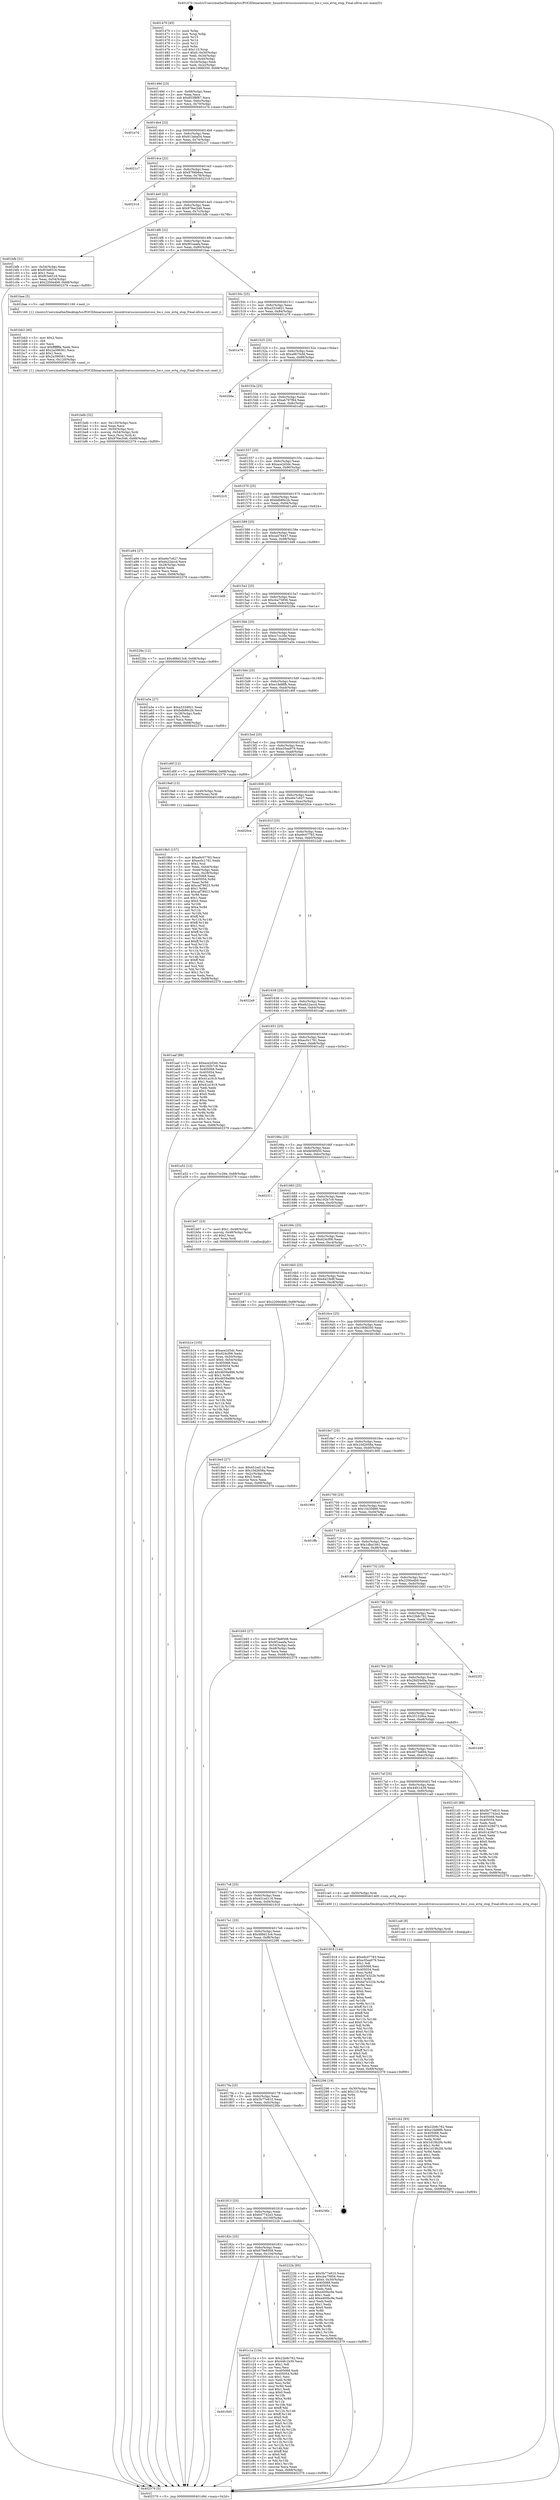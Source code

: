 digraph "0x401470" {
  label = "0x401470 (/mnt/c/Users/mathe/Desktop/tcc/POCII/binaries/extr_linuxdriversscsicsiostorcsio_hw.c_csio_evtq_stop_Final-ollvm.out::main(0))"
  labelloc = "t"
  node[shape=record]

  Entry [label="",width=0.3,height=0.3,shape=circle,fillcolor=black,style=filled]
  "0x40149d" [label="{
     0x40149d [23]\l
     | [instrs]\l
     &nbsp;&nbsp;0x40149d \<+3\>: mov -0x68(%rbp),%eax\l
     &nbsp;&nbsp;0x4014a0 \<+2\>: mov %eax,%ecx\l
     &nbsp;&nbsp;0x4014a2 \<+6\>: sub $0x853f8f87,%ecx\l
     &nbsp;&nbsp;0x4014a8 \<+3\>: mov %eax,-0x6c(%rbp)\l
     &nbsp;&nbsp;0x4014ab \<+3\>: mov %ecx,-0x70(%rbp)\l
     &nbsp;&nbsp;0x4014ae \<+6\>: je 0000000000401e7d \<main+0xa0d\>\l
  }"]
  "0x401e7d" [label="{
     0x401e7d\l
  }", style=dashed]
  "0x4014b4" [label="{
     0x4014b4 [22]\l
     | [instrs]\l
     &nbsp;&nbsp;0x4014b4 \<+5\>: jmp 00000000004014b9 \<main+0x49\>\l
     &nbsp;&nbsp;0x4014b9 \<+3\>: mov -0x6c(%rbp),%eax\l
     &nbsp;&nbsp;0x4014bc \<+5\>: sub $0x913aba54,%eax\l
     &nbsp;&nbsp;0x4014c1 \<+3\>: mov %eax,-0x74(%rbp)\l
     &nbsp;&nbsp;0x4014c4 \<+6\>: je 00000000004021c7 \<main+0xd57\>\l
  }"]
  Exit [label="",width=0.3,height=0.3,shape=circle,fillcolor=black,style=filled,peripheries=2]
  "0x4021c7" [label="{
     0x4021c7\l
  }", style=dashed]
  "0x4014ca" [label="{
     0x4014ca [22]\l
     | [instrs]\l
     &nbsp;&nbsp;0x4014ca \<+5\>: jmp 00000000004014cf \<main+0x5f\>\l
     &nbsp;&nbsp;0x4014cf \<+3\>: mov -0x6c(%rbp),%eax\l
     &nbsp;&nbsp;0x4014d2 \<+5\>: sub $0x9766b6ea,%eax\l
     &nbsp;&nbsp;0x4014d7 \<+3\>: mov %eax,-0x78(%rbp)\l
     &nbsp;&nbsp;0x4014da \<+6\>: je 000000000040231d \<main+0xead\>\l
  }"]
  "0x401cb2" [label="{
     0x401cb2 [93]\l
     | [instrs]\l
     &nbsp;&nbsp;0x401cb2 \<+5\>: mov $0x22b8c762,%eax\l
     &nbsp;&nbsp;0x401cb7 \<+5\>: mov $0xe1fa88fb,%ecx\l
     &nbsp;&nbsp;0x401cbc \<+7\>: mov 0x405068,%edx\l
     &nbsp;&nbsp;0x401cc3 \<+7\>: mov 0x405054,%esi\l
     &nbsp;&nbsp;0x401cca \<+3\>: mov %edx,%r8d\l
     &nbsp;&nbsp;0x401ccd \<+7\>: sub $0x1d19b2f4,%r8d\l
     &nbsp;&nbsp;0x401cd4 \<+4\>: sub $0x1,%r8d\l
     &nbsp;&nbsp;0x401cd8 \<+7\>: add $0x1d19b2f4,%r8d\l
     &nbsp;&nbsp;0x401cdf \<+4\>: imul %r8d,%edx\l
     &nbsp;&nbsp;0x401ce3 \<+3\>: and $0x1,%edx\l
     &nbsp;&nbsp;0x401ce6 \<+3\>: cmp $0x0,%edx\l
     &nbsp;&nbsp;0x401ce9 \<+4\>: sete %r9b\l
     &nbsp;&nbsp;0x401ced \<+3\>: cmp $0xa,%esi\l
     &nbsp;&nbsp;0x401cf0 \<+4\>: setl %r10b\l
     &nbsp;&nbsp;0x401cf4 \<+3\>: mov %r9b,%r11b\l
     &nbsp;&nbsp;0x401cf7 \<+3\>: and %r10b,%r11b\l
     &nbsp;&nbsp;0x401cfa \<+3\>: xor %r10b,%r9b\l
     &nbsp;&nbsp;0x401cfd \<+3\>: or %r9b,%r11b\l
     &nbsp;&nbsp;0x401d00 \<+4\>: test $0x1,%r11b\l
     &nbsp;&nbsp;0x401d04 \<+3\>: cmovne %ecx,%eax\l
     &nbsp;&nbsp;0x401d07 \<+3\>: mov %eax,-0x68(%rbp)\l
     &nbsp;&nbsp;0x401d0a \<+5\>: jmp 0000000000402379 \<main+0xf09\>\l
  }"]
  "0x40231d" [label="{
     0x40231d\l
  }", style=dashed]
  "0x4014e0" [label="{
     0x4014e0 [22]\l
     | [instrs]\l
     &nbsp;&nbsp;0x4014e0 \<+5\>: jmp 00000000004014e5 \<main+0x75\>\l
     &nbsp;&nbsp;0x4014e5 \<+3\>: mov -0x6c(%rbp),%eax\l
     &nbsp;&nbsp;0x4014e8 \<+5\>: sub $0x976ec546,%eax\l
     &nbsp;&nbsp;0x4014ed \<+3\>: mov %eax,-0x7c(%rbp)\l
     &nbsp;&nbsp;0x4014f0 \<+6\>: je 0000000000401bfb \<main+0x78b\>\l
  }"]
  "0x401ca9" [label="{
     0x401ca9 [9]\l
     | [instrs]\l
     &nbsp;&nbsp;0x401ca9 \<+4\>: mov -0x50(%rbp),%rdi\l
     &nbsp;&nbsp;0x401cad \<+5\>: call 0000000000401030 \<free@plt\>\l
     | [calls]\l
     &nbsp;&nbsp;0x401030 \{1\} (unknown)\l
  }"]
  "0x401bfb" [label="{
     0x401bfb [31]\l
     | [instrs]\l
     &nbsp;&nbsp;0x401bfb \<+3\>: mov -0x54(%rbp),%eax\l
     &nbsp;&nbsp;0x401bfe \<+5\>: add $0xf03e6516,%eax\l
     &nbsp;&nbsp;0x401c03 \<+3\>: add $0x1,%eax\l
     &nbsp;&nbsp;0x401c06 \<+5\>: sub $0xf03e6516,%eax\l
     &nbsp;&nbsp;0x401c0b \<+3\>: mov %eax,-0x54(%rbp)\l
     &nbsp;&nbsp;0x401c0e \<+7\>: movl $0x2200e4b9,-0x68(%rbp)\l
     &nbsp;&nbsp;0x401c15 \<+5\>: jmp 0000000000402379 \<main+0xf09\>\l
  }"]
  "0x4014f6" [label="{
     0x4014f6 [22]\l
     | [instrs]\l
     &nbsp;&nbsp;0x4014f6 \<+5\>: jmp 00000000004014fb \<main+0x8b\>\l
     &nbsp;&nbsp;0x4014fb \<+3\>: mov -0x6c(%rbp),%eax\l
     &nbsp;&nbsp;0x4014fe \<+5\>: sub $0x9f1eaafa,%eax\l
     &nbsp;&nbsp;0x401503 \<+3\>: mov %eax,-0x80(%rbp)\l
     &nbsp;&nbsp;0x401506 \<+6\>: je 0000000000401bae \<main+0x73e\>\l
  }"]
  "0x401845" [label="{
     0x401845\l
  }", style=dashed]
  "0x401bae" [label="{
     0x401bae [5]\l
     | [instrs]\l
     &nbsp;&nbsp;0x401bae \<+5\>: call 0000000000401160 \<next_i\>\l
     | [calls]\l
     &nbsp;&nbsp;0x401160 \{1\} (/mnt/c/Users/mathe/Desktop/tcc/POCII/binaries/extr_linuxdriversscsicsiostorcsio_hw.c_csio_evtq_stop_Final-ollvm.out::next_i)\l
  }"]
  "0x40150c" [label="{
     0x40150c [25]\l
     | [instrs]\l
     &nbsp;&nbsp;0x40150c \<+5\>: jmp 0000000000401511 \<main+0xa1\>\l
     &nbsp;&nbsp;0x401511 \<+3\>: mov -0x6c(%rbp),%eax\l
     &nbsp;&nbsp;0x401514 \<+5\>: sub $0xa3334821,%eax\l
     &nbsp;&nbsp;0x401519 \<+6\>: mov %eax,-0x84(%rbp)\l
     &nbsp;&nbsp;0x40151f \<+6\>: je 0000000000401a79 \<main+0x609\>\l
  }"]
  "0x401c1a" [label="{
     0x401c1a [134]\l
     | [instrs]\l
     &nbsp;&nbsp;0x401c1a \<+5\>: mov $0x22b8c762,%eax\l
     &nbsp;&nbsp;0x401c1f \<+5\>: mov $0x44fc1b39,%ecx\l
     &nbsp;&nbsp;0x401c24 \<+2\>: mov $0x1,%dl\l
     &nbsp;&nbsp;0x401c26 \<+2\>: xor %esi,%esi\l
     &nbsp;&nbsp;0x401c28 \<+7\>: mov 0x405068,%edi\l
     &nbsp;&nbsp;0x401c2f \<+8\>: mov 0x405054,%r8d\l
     &nbsp;&nbsp;0x401c37 \<+3\>: sub $0x1,%esi\l
     &nbsp;&nbsp;0x401c3a \<+3\>: mov %edi,%r9d\l
     &nbsp;&nbsp;0x401c3d \<+3\>: add %esi,%r9d\l
     &nbsp;&nbsp;0x401c40 \<+4\>: imul %r9d,%edi\l
     &nbsp;&nbsp;0x401c44 \<+3\>: and $0x1,%edi\l
     &nbsp;&nbsp;0x401c47 \<+3\>: cmp $0x0,%edi\l
     &nbsp;&nbsp;0x401c4a \<+4\>: sete %r10b\l
     &nbsp;&nbsp;0x401c4e \<+4\>: cmp $0xa,%r8d\l
     &nbsp;&nbsp;0x401c52 \<+4\>: setl %r11b\l
     &nbsp;&nbsp;0x401c56 \<+3\>: mov %r10b,%bl\l
     &nbsp;&nbsp;0x401c59 \<+3\>: xor $0xff,%bl\l
     &nbsp;&nbsp;0x401c5c \<+3\>: mov %r11b,%r14b\l
     &nbsp;&nbsp;0x401c5f \<+4\>: xor $0xff,%r14b\l
     &nbsp;&nbsp;0x401c63 \<+3\>: xor $0x0,%dl\l
     &nbsp;&nbsp;0x401c66 \<+3\>: mov %bl,%r15b\l
     &nbsp;&nbsp;0x401c69 \<+4\>: and $0x0,%r15b\l
     &nbsp;&nbsp;0x401c6d \<+3\>: and %dl,%r10b\l
     &nbsp;&nbsp;0x401c70 \<+3\>: mov %r14b,%r12b\l
     &nbsp;&nbsp;0x401c73 \<+4\>: and $0x0,%r12b\l
     &nbsp;&nbsp;0x401c77 \<+3\>: and %dl,%r11b\l
     &nbsp;&nbsp;0x401c7a \<+3\>: or %r10b,%r15b\l
     &nbsp;&nbsp;0x401c7d \<+3\>: or %r11b,%r12b\l
     &nbsp;&nbsp;0x401c80 \<+3\>: xor %r12b,%r15b\l
     &nbsp;&nbsp;0x401c83 \<+3\>: or %r14b,%bl\l
     &nbsp;&nbsp;0x401c86 \<+3\>: xor $0xff,%bl\l
     &nbsp;&nbsp;0x401c89 \<+3\>: or $0x0,%dl\l
     &nbsp;&nbsp;0x401c8c \<+2\>: and %dl,%bl\l
     &nbsp;&nbsp;0x401c8e \<+3\>: or %bl,%r15b\l
     &nbsp;&nbsp;0x401c91 \<+4\>: test $0x1,%r15b\l
     &nbsp;&nbsp;0x401c95 \<+3\>: cmovne %ecx,%eax\l
     &nbsp;&nbsp;0x401c98 \<+3\>: mov %eax,-0x68(%rbp)\l
     &nbsp;&nbsp;0x401c9b \<+5\>: jmp 0000000000402379 \<main+0xf09\>\l
  }"]
  "0x401a79" [label="{
     0x401a79\l
  }", style=dashed]
  "0x401525" [label="{
     0x401525 [25]\l
     | [instrs]\l
     &nbsp;&nbsp;0x401525 \<+5\>: jmp 000000000040152a \<main+0xba\>\l
     &nbsp;&nbsp;0x40152a \<+3\>: mov -0x6c(%rbp),%eax\l
     &nbsp;&nbsp;0x40152d \<+5\>: sub $0xa9670cfd,%eax\l
     &nbsp;&nbsp;0x401532 \<+6\>: mov %eax,-0x88(%rbp)\l
     &nbsp;&nbsp;0x401538 \<+6\>: je 00000000004020da \<main+0xc6a\>\l
  }"]
  "0x40182c" [label="{
     0x40182c [25]\l
     | [instrs]\l
     &nbsp;&nbsp;0x40182c \<+5\>: jmp 0000000000401831 \<main+0x3c1\>\l
     &nbsp;&nbsp;0x401831 \<+3\>: mov -0x6c(%rbp),%eax\l
     &nbsp;&nbsp;0x401834 \<+5\>: sub $0x679e8508,%eax\l
     &nbsp;&nbsp;0x401839 \<+6\>: mov %eax,-0x104(%rbp)\l
     &nbsp;&nbsp;0x40183f \<+6\>: je 0000000000401c1a \<main+0x7aa\>\l
  }"]
  "0x4020da" [label="{
     0x4020da\l
  }", style=dashed]
  "0x40153e" [label="{
     0x40153e [25]\l
     | [instrs]\l
     &nbsp;&nbsp;0x40153e \<+5\>: jmp 0000000000401543 \<main+0xd3\>\l
     &nbsp;&nbsp;0x401543 \<+3\>: mov -0x6c(%rbp),%eax\l
     &nbsp;&nbsp;0x401546 \<+5\>: sub $0xab797f64,%eax\l
     &nbsp;&nbsp;0x40154b \<+6\>: mov %eax,-0x8c(%rbp)\l
     &nbsp;&nbsp;0x401551 \<+6\>: je 0000000000401ef2 \<main+0xa82\>\l
  }"]
  "0x40222b" [label="{
     0x40222b [95]\l
     | [instrs]\l
     &nbsp;&nbsp;0x40222b \<+5\>: mov $0x5b77e810,%eax\l
     &nbsp;&nbsp;0x402230 \<+5\>: mov $0xcba75856,%ecx\l
     &nbsp;&nbsp;0x402235 \<+7\>: movl $0x0,-0x30(%rbp)\l
     &nbsp;&nbsp;0x40223c \<+7\>: mov 0x405068,%edx\l
     &nbsp;&nbsp;0x402243 \<+7\>: mov 0x405054,%esi\l
     &nbsp;&nbsp;0x40224a \<+2\>: mov %edx,%edi\l
     &nbsp;&nbsp;0x40224c \<+6\>: sub $0xe400bc9e,%edi\l
     &nbsp;&nbsp;0x402252 \<+3\>: sub $0x1,%edi\l
     &nbsp;&nbsp;0x402255 \<+6\>: add $0xe400bc9e,%edi\l
     &nbsp;&nbsp;0x40225b \<+3\>: imul %edi,%edx\l
     &nbsp;&nbsp;0x40225e \<+3\>: and $0x1,%edx\l
     &nbsp;&nbsp;0x402261 \<+3\>: cmp $0x0,%edx\l
     &nbsp;&nbsp;0x402264 \<+4\>: sete %r8b\l
     &nbsp;&nbsp;0x402268 \<+3\>: cmp $0xa,%esi\l
     &nbsp;&nbsp;0x40226b \<+4\>: setl %r9b\l
     &nbsp;&nbsp;0x40226f \<+3\>: mov %r8b,%r10b\l
     &nbsp;&nbsp;0x402272 \<+3\>: and %r9b,%r10b\l
     &nbsp;&nbsp;0x402275 \<+3\>: xor %r9b,%r8b\l
     &nbsp;&nbsp;0x402278 \<+3\>: or %r8b,%r10b\l
     &nbsp;&nbsp;0x40227b \<+4\>: test $0x1,%r10b\l
     &nbsp;&nbsp;0x40227f \<+3\>: cmovne %ecx,%eax\l
     &nbsp;&nbsp;0x402282 \<+3\>: mov %eax,-0x68(%rbp)\l
     &nbsp;&nbsp;0x402285 \<+5\>: jmp 0000000000402379 \<main+0xf09\>\l
  }"]
  "0x401ef2" [label="{
     0x401ef2\l
  }", style=dashed]
  "0x401557" [label="{
     0x401557 [25]\l
     | [instrs]\l
     &nbsp;&nbsp;0x401557 \<+5\>: jmp 000000000040155c \<main+0xec\>\l
     &nbsp;&nbsp;0x40155c \<+3\>: mov -0x6c(%rbp),%eax\l
     &nbsp;&nbsp;0x40155f \<+5\>: sub $0xace2d3dc,%eax\l
     &nbsp;&nbsp;0x401564 \<+6\>: mov %eax,-0x90(%rbp)\l
     &nbsp;&nbsp;0x40156a \<+6\>: je 00000000004022c5 \<main+0xe55\>\l
  }"]
  "0x401813" [label="{
     0x401813 [25]\l
     | [instrs]\l
     &nbsp;&nbsp;0x401813 \<+5\>: jmp 0000000000401818 \<main+0x3a8\>\l
     &nbsp;&nbsp;0x401818 \<+3\>: mov -0x6c(%rbp),%eax\l
     &nbsp;&nbsp;0x40181b \<+5\>: sub $0x647742e3,%eax\l
     &nbsp;&nbsp;0x401820 \<+6\>: mov %eax,-0x100(%rbp)\l
     &nbsp;&nbsp;0x401826 \<+6\>: je 000000000040222b \<main+0xdbb\>\l
  }"]
  "0x4022c5" [label="{
     0x4022c5\l
  }", style=dashed]
  "0x401570" [label="{
     0x401570 [25]\l
     | [instrs]\l
     &nbsp;&nbsp;0x401570 \<+5\>: jmp 0000000000401575 \<main+0x105\>\l
     &nbsp;&nbsp;0x401575 \<+3\>: mov -0x6c(%rbp),%eax\l
     &nbsp;&nbsp;0x401578 \<+5\>: sub $0xbdb86c2b,%eax\l
     &nbsp;&nbsp;0x40157d \<+6\>: mov %eax,-0x94(%rbp)\l
     &nbsp;&nbsp;0x401583 \<+6\>: je 0000000000401a94 \<main+0x624\>\l
  }"]
  "0x40236b" [label="{
     0x40236b\l
  }", style=dashed]
  "0x401a94" [label="{
     0x401a94 [27]\l
     | [instrs]\l
     &nbsp;&nbsp;0x401a94 \<+5\>: mov $0xe6e7c627,%eax\l
     &nbsp;&nbsp;0x401a99 \<+5\>: mov $0xeb22accd,%ecx\l
     &nbsp;&nbsp;0x401a9e \<+3\>: mov -0x28(%rbp),%edx\l
     &nbsp;&nbsp;0x401aa1 \<+3\>: cmp $0x0,%edx\l
     &nbsp;&nbsp;0x401aa4 \<+3\>: cmove %ecx,%eax\l
     &nbsp;&nbsp;0x401aa7 \<+3\>: mov %eax,-0x68(%rbp)\l
     &nbsp;&nbsp;0x401aaa \<+5\>: jmp 0000000000402379 \<main+0xf09\>\l
  }"]
  "0x401589" [label="{
     0x401589 [25]\l
     | [instrs]\l
     &nbsp;&nbsp;0x401589 \<+5\>: jmp 000000000040158e \<main+0x11e\>\l
     &nbsp;&nbsp;0x40158e \<+3\>: mov -0x6c(%rbp),%eax\l
     &nbsp;&nbsp;0x401591 \<+5\>: sub $0xca476447,%eax\l
     &nbsp;&nbsp;0x401596 \<+6\>: mov %eax,-0x98(%rbp)\l
     &nbsp;&nbsp;0x40159c \<+6\>: je 0000000000401dd9 \<main+0x969\>\l
  }"]
  "0x4017fa" [label="{
     0x4017fa [25]\l
     | [instrs]\l
     &nbsp;&nbsp;0x4017fa \<+5\>: jmp 00000000004017ff \<main+0x38f\>\l
     &nbsp;&nbsp;0x4017ff \<+3\>: mov -0x6c(%rbp),%eax\l
     &nbsp;&nbsp;0x401802 \<+5\>: sub $0x5b77e810,%eax\l
     &nbsp;&nbsp;0x401807 \<+6\>: mov %eax,-0xfc(%rbp)\l
     &nbsp;&nbsp;0x40180d \<+6\>: je 000000000040236b \<main+0xefb\>\l
  }"]
  "0x401dd9" [label="{
     0x401dd9\l
  }", style=dashed]
  "0x4015a2" [label="{
     0x4015a2 [25]\l
     | [instrs]\l
     &nbsp;&nbsp;0x4015a2 \<+5\>: jmp 00000000004015a7 \<main+0x137\>\l
     &nbsp;&nbsp;0x4015a7 \<+3\>: mov -0x6c(%rbp),%eax\l
     &nbsp;&nbsp;0x4015aa \<+5\>: sub $0xcba75856,%eax\l
     &nbsp;&nbsp;0x4015af \<+6\>: mov %eax,-0x9c(%rbp)\l
     &nbsp;&nbsp;0x4015b5 \<+6\>: je 000000000040228a \<main+0xe1a\>\l
  }"]
  "0x402296" [label="{
     0x402296 [19]\l
     | [instrs]\l
     &nbsp;&nbsp;0x402296 \<+3\>: mov -0x30(%rbp),%eax\l
     &nbsp;&nbsp;0x402299 \<+7\>: add $0x110,%rsp\l
     &nbsp;&nbsp;0x4022a0 \<+1\>: pop %rbx\l
     &nbsp;&nbsp;0x4022a1 \<+2\>: pop %r12\l
     &nbsp;&nbsp;0x4022a3 \<+2\>: pop %r14\l
     &nbsp;&nbsp;0x4022a5 \<+2\>: pop %r15\l
     &nbsp;&nbsp;0x4022a7 \<+1\>: pop %rbp\l
     &nbsp;&nbsp;0x4022a8 \<+1\>: ret\l
  }"]
  "0x40228a" [label="{
     0x40228a [12]\l
     | [instrs]\l
     &nbsp;&nbsp;0x40228a \<+7\>: movl $0x488d13c6,-0x68(%rbp)\l
     &nbsp;&nbsp;0x402291 \<+5\>: jmp 0000000000402379 \<main+0xf09\>\l
  }"]
  "0x4015bb" [label="{
     0x4015bb [25]\l
     | [instrs]\l
     &nbsp;&nbsp;0x4015bb \<+5\>: jmp 00000000004015c0 \<main+0x150\>\l
     &nbsp;&nbsp;0x4015c0 \<+3\>: mov -0x6c(%rbp),%eax\l
     &nbsp;&nbsp;0x4015c3 \<+5\>: sub $0xcc7cc26e,%eax\l
     &nbsp;&nbsp;0x4015c8 \<+6\>: mov %eax,-0xa0(%rbp)\l
     &nbsp;&nbsp;0x4015ce \<+6\>: je 0000000000401a5e \<main+0x5ee\>\l
  }"]
  "0x401bdb" [label="{
     0x401bdb [32]\l
     | [instrs]\l
     &nbsp;&nbsp;0x401bdb \<+6\>: mov -0x120(%rbp),%ecx\l
     &nbsp;&nbsp;0x401be1 \<+3\>: imul %eax,%ecx\l
     &nbsp;&nbsp;0x401be4 \<+4\>: mov -0x50(%rbp),%rsi\l
     &nbsp;&nbsp;0x401be8 \<+4\>: movslq -0x54(%rbp),%rdi\l
     &nbsp;&nbsp;0x401bec \<+3\>: mov %ecx,(%rsi,%rdi,4)\l
     &nbsp;&nbsp;0x401bef \<+7\>: movl $0x976ec546,-0x68(%rbp)\l
     &nbsp;&nbsp;0x401bf6 \<+5\>: jmp 0000000000402379 \<main+0xf09\>\l
  }"]
  "0x401a5e" [label="{
     0x401a5e [27]\l
     | [instrs]\l
     &nbsp;&nbsp;0x401a5e \<+5\>: mov $0xa3334821,%eax\l
     &nbsp;&nbsp;0x401a63 \<+5\>: mov $0xbdb86c2b,%ecx\l
     &nbsp;&nbsp;0x401a68 \<+3\>: mov -0x28(%rbp),%edx\l
     &nbsp;&nbsp;0x401a6b \<+3\>: cmp $0x1,%edx\l
     &nbsp;&nbsp;0x401a6e \<+3\>: cmovl %ecx,%eax\l
     &nbsp;&nbsp;0x401a71 \<+3\>: mov %eax,-0x68(%rbp)\l
     &nbsp;&nbsp;0x401a74 \<+5\>: jmp 0000000000402379 \<main+0xf09\>\l
  }"]
  "0x4015d4" [label="{
     0x4015d4 [25]\l
     | [instrs]\l
     &nbsp;&nbsp;0x4015d4 \<+5\>: jmp 00000000004015d9 \<main+0x169\>\l
     &nbsp;&nbsp;0x4015d9 \<+3\>: mov -0x6c(%rbp),%eax\l
     &nbsp;&nbsp;0x4015dc \<+5\>: sub $0xe1fa88fb,%eax\l
     &nbsp;&nbsp;0x4015e1 \<+6\>: mov %eax,-0xa4(%rbp)\l
     &nbsp;&nbsp;0x4015e7 \<+6\>: je 0000000000401d0f \<main+0x89f\>\l
  }"]
  "0x401bb3" [label="{
     0x401bb3 [40]\l
     | [instrs]\l
     &nbsp;&nbsp;0x401bb3 \<+5\>: mov $0x2,%ecx\l
     &nbsp;&nbsp;0x401bb8 \<+1\>: cltd\l
     &nbsp;&nbsp;0x401bb9 \<+2\>: idiv %ecx\l
     &nbsp;&nbsp;0x401bbb \<+6\>: imul $0xfffffffe,%edx,%ecx\l
     &nbsp;&nbsp;0x401bc1 \<+6\>: add $0x2a396561,%ecx\l
     &nbsp;&nbsp;0x401bc7 \<+3\>: add $0x1,%ecx\l
     &nbsp;&nbsp;0x401bca \<+6\>: sub $0x2a396561,%ecx\l
     &nbsp;&nbsp;0x401bd0 \<+6\>: mov %ecx,-0x120(%rbp)\l
     &nbsp;&nbsp;0x401bd6 \<+5\>: call 0000000000401160 \<next_i\>\l
     | [calls]\l
     &nbsp;&nbsp;0x401160 \{1\} (/mnt/c/Users/mathe/Desktop/tcc/POCII/binaries/extr_linuxdriversscsicsiostorcsio_hw.c_csio_evtq_stop_Final-ollvm.out::next_i)\l
  }"]
  "0x401d0f" [label="{
     0x401d0f [12]\l
     | [instrs]\l
     &nbsp;&nbsp;0x401d0f \<+7\>: movl $0x4075e694,-0x68(%rbp)\l
     &nbsp;&nbsp;0x401d16 \<+5\>: jmp 0000000000402379 \<main+0xf09\>\l
  }"]
  "0x4015ed" [label="{
     0x4015ed [25]\l
     | [instrs]\l
     &nbsp;&nbsp;0x4015ed \<+5\>: jmp 00000000004015f2 \<main+0x182\>\l
     &nbsp;&nbsp;0x4015f2 \<+3\>: mov -0x6c(%rbp),%eax\l
     &nbsp;&nbsp;0x4015f5 \<+5\>: sub $0xe35ea979,%eax\l
     &nbsp;&nbsp;0x4015fa \<+6\>: mov %eax,-0xa8(%rbp)\l
     &nbsp;&nbsp;0x401600 \<+6\>: je 00000000004019a8 \<main+0x538\>\l
  }"]
  "0x401b1e" [label="{
     0x401b1e [105]\l
     | [instrs]\l
     &nbsp;&nbsp;0x401b1e \<+5\>: mov $0xace2d3dc,%ecx\l
     &nbsp;&nbsp;0x401b23 \<+5\>: mov $0x624cf06,%edx\l
     &nbsp;&nbsp;0x401b28 \<+4\>: mov %rax,-0x50(%rbp)\l
     &nbsp;&nbsp;0x401b2c \<+7\>: movl $0x0,-0x54(%rbp)\l
     &nbsp;&nbsp;0x401b33 \<+7\>: mov 0x405068,%esi\l
     &nbsp;&nbsp;0x401b3a \<+8\>: mov 0x405054,%r8d\l
     &nbsp;&nbsp;0x401b42 \<+3\>: mov %esi,%r9d\l
     &nbsp;&nbsp;0x401b45 \<+7\>: add $0x4659a986,%r9d\l
     &nbsp;&nbsp;0x401b4c \<+4\>: sub $0x1,%r9d\l
     &nbsp;&nbsp;0x401b50 \<+7\>: sub $0x4659a986,%r9d\l
     &nbsp;&nbsp;0x401b57 \<+4\>: imul %r9d,%esi\l
     &nbsp;&nbsp;0x401b5b \<+3\>: and $0x1,%esi\l
     &nbsp;&nbsp;0x401b5e \<+3\>: cmp $0x0,%esi\l
     &nbsp;&nbsp;0x401b61 \<+4\>: sete %r10b\l
     &nbsp;&nbsp;0x401b65 \<+4\>: cmp $0xa,%r8d\l
     &nbsp;&nbsp;0x401b69 \<+4\>: setl %r11b\l
     &nbsp;&nbsp;0x401b6d \<+3\>: mov %r10b,%bl\l
     &nbsp;&nbsp;0x401b70 \<+3\>: and %r11b,%bl\l
     &nbsp;&nbsp;0x401b73 \<+3\>: xor %r11b,%r10b\l
     &nbsp;&nbsp;0x401b76 \<+3\>: or %r10b,%bl\l
     &nbsp;&nbsp;0x401b79 \<+3\>: test $0x1,%bl\l
     &nbsp;&nbsp;0x401b7c \<+3\>: cmovne %edx,%ecx\l
     &nbsp;&nbsp;0x401b7f \<+3\>: mov %ecx,-0x68(%rbp)\l
     &nbsp;&nbsp;0x401b82 \<+5\>: jmp 0000000000402379 \<main+0xf09\>\l
  }"]
  "0x4019a8" [label="{
     0x4019a8 [13]\l
     | [instrs]\l
     &nbsp;&nbsp;0x4019a8 \<+4\>: mov -0x40(%rbp),%rax\l
     &nbsp;&nbsp;0x4019ac \<+4\>: mov 0x8(%rax),%rdi\l
     &nbsp;&nbsp;0x4019b0 \<+5\>: call 0000000000401060 \<atoi@plt\>\l
     | [calls]\l
     &nbsp;&nbsp;0x401060 \{1\} (unknown)\l
  }"]
  "0x401606" [label="{
     0x401606 [25]\l
     | [instrs]\l
     &nbsp;&nbsp;0x401606 \<+5\>: jmp 000000000040160b \<main+0x19b\>\l
     &nbsp;&nbsp;0x40160b \<+3\>: mov -0x6c(%rbp),%eax\l
     &nbsp;&nbsp;0x40160e \<+5\>: sub $0xe6e7c627,%eax\l
     &nbsp;&nbsp;0x401613 \<+6\>: mov %eax,-0xac(%rbp)\l
     &nbsp;&nbsp;0x401619 \<+6\>: je 00000000004020ce \<main+0xc5e\>\l
  }"]
  "0x4019b5" [label="{
     0x4019b5 [157]\l
     | [instrs]\l
     &nbsp;&nbsp;0x4019b5 \<+5\>: mov $0xe9c07783,%ecx\l
     &nbsp;&nbsp;0x4019ba \<+5\>: mov $0xec0c1781,%edx\l
     &nbsp;&nbsp;0x4019bf \<+3\>: mov $0x1,%sil\l
     &nbsp;&nbsp;0x4019c2 \<+3\>: mov %eax,-0x44(%rbp)\l
     &nbsp;&nbsp;0x4019c5 \<+3\>: mov -0x44(%rbp),%eax\l
     &nbsp;&nbsp;0x4019c8 \<+3\>: mov %eax,-0x28(%rbp)\l
     &nbsp;&nbsp;0x4019cb \<+7\>: mov 0x405068,%eax\l
     &nbsp;&nbsp;0x4019d2 \<+8\>: mov 0x405054,%r8d\l
     &nbsp;&nbsp;0x4019da \<+3\>: mov %eax,%r9d\l
     &nbsp;&nbsp;0x4019dd \<+7\>: add $0xcaf78023,%r9d\l
     &nbsp;&nbsp;0x4019e4 \<+4\>: sub $0x1,%r9d\l
     &nbsp;&nbsp;0x4019e8 \<+7\>: sub $0xcaf78023,%r9d\l
     &nbsp;&nbsp;0x4019ef \<+4\>: imul %r9d,%eax\l
     &nbsp;&nbsp;0x4019f3 \<+3\>: and $0x1,%eax\l
     &nbsp;&nbsp;0x4019f6 \<+3\>: cmp $0x0,%eax\l
     &nbsp;&nbsp;0x4019f9 \<+4\>: sete %r10b\l
     &nbsp;&nbsp;0x4019fd \<+4\>: cmp $0xa,%r8d\l
     &nbsp;&nbsp;0x401a01 \<+4\>: setl %r11b\l
     &nbsp;&nbsp;0x401a05 \<+3\>: mov %r10b,%bl\l
     &nbsp;&nbsp;0x401a08 \<+3\>: xor $0xff,%bl\l
     &nbsp;&nbsp;0x401a0b \<+3\>: mov %r11b,%r14b\l
     &nbsp;&nbsp;0x401a0e \<+4\>: xor $0xff,%r14b\l
     &nbsp;&nbsp;0x401a12 \<+4\>: xor $0x1,%sil\l
     &nbsp;&nbsp;0x401a16 \<+3\>: mov %bl,%r15b\l
     &nbsp;&nbsp;0x401a19 \<+4\>: and $0xff,%r15b\l
     &nbsp;&nbsp;0x401a1d \<+3\>: and %sil,%r10b\l
     &nbsp;&nbsp;0x401a20 \<+3\>: mov %r14b,%r12b\l
     &nbsp;&nbsp;0x401a23 \<+4\>: and $0xff,%r12b\l
     &nbsp;&nbsp;0x401a27 \<+3\>: and %sil,%r11b\l
     &nbsp;&nbsp;0x401a2a \<+3\>: or %r10b,%r15b\l
     &nbsp;&nbsp;0x401a2d \<+3\>: or %r11b,%r12b\l
     &nbsp;&nbsp;0x401a30 \<+3\>: xor %r12b,%r15b\l
     &nbsp;&nbsp;0x401a33 \<+3\>: or %r14b,%bl\l
     &nbsp;&nbsp;0x401a36 \<+3\>: xor $0xff,%bl\l
     &nbsp;&nbsp;0x401a39 \<+4\>: or $0x1,%sil\l
     &nbsp;&nbsp;0x401a3d \<+3\>: and %sil,%bl\l
     &nbsp;&nbsp;0x401a40 \<+3\>: or %bl,%r15b\l
     &nbsp;&nbsp;0x401a43 \<+4\>: test $0x1,%r15b\l
     &nbsp;&nbsp;0x401a47 \<+3\>: cmovne %edx,%ecx\l
     &nbsp;&nbsp;0x401a4a \<+3\>: mov %ecx,-0x68(%rbp)\l
     &nbsp;&nbsp;0x401a4d \<+5\>: jmp 0000000000402379 \<main+0xf09\>\l
  }"]
  "0x4020ce" [label="{
     0x4020ce\l
  }", style=dashed]
  "0x40161f" [label="{
     0x40161f [25]\l
     | [instrs]\l
     &nbsp;&nbsp;0x40161f \<+5\>: jmp 0000000000401624 \<main+0x1b4\>\l
     &nbsp;&nbsp;0x401624 \<+3\>: mov -0x6c(%rbp),%eax\l
     &nbsp;&nbsp;0x401627 \<+5\>: sub $0xe9c07783,%eax\l
     &nbsp;&nbsp;0x40162c \<+6\>: mov %eax,-0xb0(%rbp)\l
     &nbsp;&nbsp;0x401632 \<+6\>: je 00000000004022a9 \<main+0xe39\>\l
  }"]
  "0x4017e1" [label="{
     0x4017e1 [25]\l
     | [instrs]\l
     &nbsp;&nbsp;0x4017e1 \<+5\>: jmp 00000000004017e6 \<main+0x376\>\l
     &nbsp;&nbsp;0x4017e6 \<+3\>: mov -0x6c(%rbp),%eax\l
     &nbsp;&nbsp;0x4017e9 \<+5\>: sub $0x488d13c6,%eax\l
     &nbsp;&nbsp;0x4017ee \<+6\>: mov %eax,-0xf8(%rbp)\l
     &nbsp;&nbsp;0x4017f4 \<+6\>: je 0000000000402296 \<main+0xe26\>\l
  }"]
  "0x4022a9" [label="{
     0x4022a9\l
  }", style=dashed]
  "0x401638" [label="{
     0x401638 [25]\l
     | [instrs]\l
     &nbsp;&nbsp;0x401638 \<+5\>: jmp 000000000040163d \<main+0x1cd\>\l
     &nbsp;&nbsp;0x40163d \<+3\>: mov -0x6c(%rbp),%eax\l
     &nbsp;&nbsp;0x401640 \<+5\>: sub $0xeb22accd,%eax\l
     &nbsp;&nbsp;0x401645 \<+6\>: mov %eax,-0xb4(%rbp)\l
     &nbsp;&nbsp;0x40164b \<+6\>: je 0000000000401aaf \<main+0x63f\>\l
  }"]
  "0x401918" [label="{
     0x401918 [144]\l
     | [instrs]\l
     &nbsp;&nbsp;0x401918 \<+5\>: mov $0xe9c07783,%eax\l
     &nbsp;&nbsp;0x40191d \<+5\>: mov $0xe35ea979,%ecx\l
     &nbsp;&nbsp;0x401922 \<+2\>: mov $0x1,%dl\l
     &nbsp;&nbsp;0x401924 \<+7\>: mov 0x405068,%esi\l
     &nbsp;&nbsp;0x40192b \<+7\>: mov 0x405054,%edi\l
     &nbsp;&nbsp;0x401932 \<+3\>: mov %esi,%r8d\l
     &nbsp;&nbsp;0x401935 \<+7\>: add $0xbd7e322b,%r8d\l
     &nbsp;&nbsp;0x40193c \<+4\>: sub $0x1,%r8d\l
     &nbsp;&nbsp;0x401940 \<+7\>: sub $0xbd7e322b,%r8d\l
     &nbsp;&nbsp;0x401947 \<+4\>: imul %r8d,%esi\l
     &nbsp;&nbsp;0x40194b \<+3\>: and $0x1,%esi\l
     &nbsp;&nbsp;0x40194e \<+3\>: cmp $0x0,%esi\l
     &nbsp;&nbsp;0x401951 \<+4\>: sete %r9b\l
     &nbsp;&nbsp;0x401955 \<+3\>: cmp $0xa,%edi\l
     &nbsp;&nbsp;0x401958 \<+4\>: setl %r10b\l
     &nbsp;&nbsp;0x40195c \<+3\>: mov %r9b,%r11b\l
     &nbsp;&nbsp;0x40195f \<+4\>: xor $0xff,%r11b\l
     &nbsp;&nbsp;0x401963 \<+3\>: mov %r10b,%bl\l
     &nbsp;&nbsp;0x401966 \<+3\>: xor $0xff,%bl\l
     &nbsp;&nbsp;0x401969 \<+3\>: xor $0x0,%dl\l
     &nbsp;&nbsp;0x40196c \<+3\>: mov %r11b,%r14b\l
     &nbsp;&nbsp;0x40196f \<+4\>: and $0x0,%r14b\l
     &nbsp;&nbsp;0x401973 \<+3\>: and %dl,%r9b\l
     &nbsp;&nbsp;0x401976 \<+3\>: mov %bl,%r15b\l
     &nbsp;&nbsp;0x401979 \<+4\>: and $0x0,%r15b\l
     &nbsp;&nbsp;0x40197d \<+3\>: and %dl,%r10b\l
     &nbsp;&nbsp;0x401980 \<+3\>: or %r9b,%r14b\l
     &nbsp;&nbsp;0x401983 \<+3\>: or %r10b,%r15b\l
     &nbsp;&nbsp;0x401986 \<+3\>: xor %r15b,%r14b\l
     &nbsp;&nbsp;0x401989 \<+3\>: or %bl,%r11b\l
     &nbsp;&nbsp;0x40198c \<+4\>: xor $0xff,%r11b\l
     &nbsp;&nbsp;0x401990 \<+3\>: or $0x0,%dl\l
     &nbsp;&nbsp;0x401993 \<+3\>: and %dl,%r11b\l
     &nbsp;&nbsp;0x401996 \<+3\>: or %r11b,%r14b\l
     &nbsp;&nbsp;0x401999 \<+4\>: test $0x1,%r14b\l
     &nbsp;&nbsp;0x40199d \<+3\>: cmovne %ecx,%eax\l
     &nbsp;&nbsp;0x4019a0 \<+3\>: mov %eax,-0x68(%rbp)\l
     &nbsp;&nbsp;0x4019a3 \<+5\>: jmp 0000000000402379 \<main+0xf09\>\l
  }"]
  "0x401aaf" [label="{
     0x401aaf [88]\l
     | [instrs]\l
     &nbsp;&nbsp;0x401aaf \<+5\>: mov $0xace2d3dc,%eax\l
     &nbsp;&nbsp;0x401ab4 \<+5\>: mov $0x192b7c9,%ecx\l
     &nbsp;&nbsp;0x401ab9 \<+7\>: mov 0x405068,%edx\l
     &nbsp;&nbsp;0x401ac0 \<+7\>: mov 0x405054,%esi\l
     &nbsp;&nbsp;0x401ac7 \<+2\>: mov %edx,%edi\l
     &nbsp;&nbsp;0x401ac9 \<+6\>: sub $0x41a1819,%edi\l
     &nbsp;&nbsp;0x401acf \<+3\>: sub $0x1,%edi\l
     &nbsp;&nbsp;0x401ad2 \<+6\>: add $0x41a1819,%edi\l
     &nbsp;&nbsp;0x401ad8 \<+3\>: imul %edi,%edx\l
     &nbsp;&nbsp;0x401adb \<+3\>: and $0x1,%edx\l
     &nbsp;&nbsp;0x401ade \<+3\>: cmp $0x0,%edx\l
     &nbsp;&nbsp;0x401ae1 \<+4\>: sete %r8b\l
     &nbsp;&nbsp;0x401ae5 \<+3\>: cmp $0xa,%esi\l
     &nbsp;&nbsp;0x401ae8 \<+4\>: setl %r9b\l
     &nbsp;&nbsp;0x401aec \<+3\>: mov %r8b,%r10b\l
     &nbsp;&nbsp;0x401aef \<+3\>: and %r9b,%r10b\l
     &nbsp;&nbsp;0x401af2 \<+3\>: xor %r9b,%r8b\l
     &nbsp;&nbsp;0x401af5 \<+3\>: or %r8b,%r10b\l
     &nbsp;&nbsp;0x401af8 \<+4\>: test $0x1,%r10b\l
     &nbsp;&nbsp;0x401afc \<+3\>: cmovne %ecx,%eax\l
     &nbsp;&nbsp;0x401aff \<+3\>: mov %eax,-0x68(%rbp)\l
     &nbsp;&nbsp;0x401b02 \<+5\>: jmp 0000000000402379 \<main+0xf09\>\l
  }"]
  "0x401651" [label="{
     0x401651 [25]\l
     | [instrs]\l
     &nbsp;&nbsp;0x401651 \<+5\>: jmp 0000000000401656 \<main+0x1e6\>\l
     &nbsp;&nbsp;0x401656 \<+3\>: mov -0x6c(%rbp),%eax\l
     &nbsp;&nbsp;0x401659 \<+5\>: sub $0xec0c1781,%eax\l
     &nbsp;&nbsp;0x40165e \<+6\>: mov %eax,-0xb8(%rbp)\l
     &nbsp;&nbsp;0x401664 \<+6\>: je 0000000000401a52 \<main+0x5e2\>\l
  }"]
  "0x4017c8" [label="{
     0x4017c8 [25]\l
     | [instrs]\l
     &nbsp;&nbsp;0x4017c8 \<+5\>: jmp 00000000004017cd \<main+0x35d\>\l
     &nbsp;&nbsp;0x4017cd \<+3\>: mov -0x6c(%rbp),%eax\l
     &nbsp;&nbsp;0x4017d0 \<+5\>: sub $0x451ed116,%eax\l
     &nbsp;&nbsp;0x4017d5 \<+6\>: mov %eax,-0xf4(%rbp)\l
     &nbsp;&nbsp;0x4017db \<+6\>: je 0000000000401918 \<main+0x4a8\>\l
  }"]
  "0x401a52" [label="{
     0x401a52 [12]\l
     | [instrs]\l
     &nbsp;&nbsp;0x401a52 \<+7\>: movl $0xcc7cc26e,-0x68(%rbp)\l
     &nbsp;&nbsp;0x401a59 \<+5\>: jmp 0000000000402379 \<main+0xf09\>\l
  }"]
  "0x40166a" [label="{
     0x40166a [25]\l
     | [instrs]\l
     &nbsp;&nbsp;0x40166a \<+5\>: jmp 000000000040166f \<main+0x1ff\>\l
     &nbsp;&nbsp;0x40166f \<+3\>: mov -0x6c(%rbp),%eax\l
     &nbsp;&nbsp;0x401672 \<+5\>: sub $0xfe08f450,%eax\l
     &nbsp;&nbsp;0x401677 \<+6\>: mov %eax,-0xbc(%rbp)\l
     &nbsp;&nbsp;0x40167d \<+6\>: je 0000000000402311 \<main+0xea1\>\l
  }"]
  "0x401ca0" [label="{
     0x401ca0 [9]\l
     | [instrs]\l
     &nbsp;&nbsp;0x401ca0 \<+4\>: mov -0x50(%rbp),%rdi\l
     &nbsp;&nbsp;0x401ca4 \<+5\>: call 0000000000401400 \<csio_evtq_stop\>\l
     | [calls]\l
     &nbsp;&nbsp;0x401400 \{1\} (/mnt/c/Users/mathe/Desktop/tcc/POCII/binaries/extr_linuxdriversscsicsiostorcsio_hw.c_csio_evtq_stop_Final-ollvm.out::csio_evtq_stop)\l
  }"]
  "0x402311" [label="{
     0x402311\l
  }", style=dashed]
  "0x401683" [label="{
     0x401683 [25]\l
     | [instrs]\l
     &nbsp;&nbsp;0x401683 \<+5\>: jmp 0000000000401688 \<main+0x218\>\l
     &nbsp;&nbsp;0x401688 \<+3\>: mov -0x6c(%rbp),%eax\l
     &nbsp;&nbsp;0x40168b \<+5\>: sub $0x192b7c9,%eax\l
     &nbsp;&nbsp;0x401690 \<+6\>: mov %eax,-0xc0(%rbp)\l
     &nbsp;&nbsp;0x401696 \<+6\>: je 0000000000401b07 \<main+0x697\>\l
  }"]
  "0x4017af" [label="{
     0x4017af [25]\l
     | [instrs]\l
     &nbsp;&nbsp;0x4017af \<+5\>: jmp 00000000004017b4 \<main+0x344\>\l
     &nbsp;&nbsp;0x4017b4 \<+3\>: mov -0x6c(%rbp),%eax\l
     &nbsp;&nbsp;0x4017b7 \<+5\>: sub $0x44fc1b39,%eax\l
     &nbsp;&nbsp;0x4017bc \<+6\>: mov %eax,-0xf0(%rbp)\l
     &nbsp;&nbsp;0x4017c2 \<+6\>: je 0000000000401ca0 \<main+0x830\>\l
  }"]
  "0x401b07" [label="{
     0x401b07 [23]\l
     | [instrs]\l
     &nbsp;&nbsp;0x401b07 \<+7\>: movl $0x1,-0x48(%rbp)\l
     &nbsp;&nbsp;0x401b0e \<+4\>: movslq -0x48(%rbp),%rax\l
     &nbsp;&nbsp;0x401b12 \<+4\>: shl $0x2,%rax\l
     &nbsp;&nbsp;0x401b16 \<+3\>: mov %rax,%rdi\l
     &nbsp;&nbsp;0x401b19 \<+5\>: call 0000000000401050 \<malloc@plt\>\l
     | [calls]\l
     &nbsp;&nbsp;0x401050 \{1\} (unknown)\l
  }"]
  "0x40169c" [label="{
     0x40169c [25]\l
     | [instrs]\l
     &nbsp;&nbsp;0x40169c \<+5\>: jmp 00000000004016a1 \<main+0x231\>\l
     &nbsp;&nbsp;0x4016a1 \<+3\>: mov -0x6c(%rbp),%eax\l
     &nbsp;&nbsp;0x4016a4 \<+5\>: sub $0x624cf06,%eax\l
     &nbsp;&nbsp;0x4016a9 \<+6\>: mov %eax,-0xc4(%rbp)\l
     &nbsp;&nbsp;0x4016af \<+6\>: je 0000000000401b87 \<main+0x717\>\l
  }"]
  "0x4021d3" [label="{
     0x4021d3 [88]\l
     | [instrs]\l
     &nbsp;&nbsp;0x4021d3 \<+5\>: mov $0x5b77e810,%eax\l
     &nbsp;&nbsp;0x4021d8 \<+5\>: mov $0x647742e3,%ecx\l
     &nbsp;&nbsp;0x4021dd \<+7\>: mov 0x405068,%edx\l
     &nbsp;&nbsp;0x4021e4 \<+7\>: mov 0x405054,%esi\l
     &nbsp;&nbsp;0x4021eb \<+2\>: mov %edx,%edi\l
     &nbsp;&nbsp;0x4021ed \<+6\>: sub $0x91428d73,%edi\l
     &nbsp;&nbsp;0x4021f3 \<+3\>: sub $0x1,%edi\l
     &nbsp;&nbsp;0x4021f6 \<+6\>: add $0x91428d73,%edi\l
     &nbsp;&nbsp;0x4021fc \<+3\>: imul %edi,%edx\l
     &nbsp;&nbsp;0x4021ff \<+3\>: and $0x1,%edx\l
     &nbsp;&nbsp;0x402202 \<+3\>: cmp $0x0,%edx\l
     &nbsp;&nbsp;0x402205 \<+4\>: sete %r8b\l
     &nbsp;&nbsp;0x402209 \<+3\>: cmp $0xa,%esi\l
     &nbsp;&nbsp;0x40220c \<+4\>: setl %r9b\l
     &nbsp;&nbsp;0x402210 \<+3\>: mov %r8b,%r10b\l
     &nbsp;&nbsp;0x402213 \<+3\>: and %r9b,%r10b\l
     &nbsp;&nbsp;0x402216 \<+3\>: xor %r9b,%r8b\l
     &nbsp;&nbsp;0x402219 \<+3\>: or %r8b,%r10b\l
     &nbsp;&nbsp;0x40221c \<+4\>: test $0x1,%r10b\l
     &nbsp;&nbsp;0x402220 \<+3\>: cmovne %ecx,%eax\l
     &nbsp;&nbsp;0x402223 \<+3\>: mov %eax,-0x68(%rbp)\l
     &nbsp;&nbsp;0x402226 \<+5\>: jmp 0000000000402379 \<main+0xf09\>\l
  }"]
  "0x401b87" [label="{
     0x401b87 [12]\l
     | [instrs]\l
     &nbsp;&nbsp;0x401b87 \<+7\>: movl $0x2200e4b9,-0x68(%rbp)\l
     &nbsp;&nbsp;0x401b8e \<+5\>: jmp 0000000000402379 \<main+0xf09\>\l
  }"]
  "0x4016b5" [label="{
     0x4016b5 [25]\l
     | [instrs]\l
     &nbsp;&nbsp;0x4016b5 \<+5\>: jmp 00000000004016ba \<main+0x24a\>\l
     &nbsp;&nbsp;0x4016ba \<+3\>: mov -0x6c(%rbp),%eax\l
     &nbsp;&nbsp;0x4016bd \<+5\>: sub $0xd423b9f,%eax\l
     &nbsp;&nbsp;0x4016c2 \<+6\>: mov %eax,-0xc8(%rbp)\l
     &nbsp;&nbsp;0x4016c8 \<+6\>: je 0000000000401f82 \<main+0xb12\>\l
  }"]
  "0x401796" [label="{
     0x401796 [25]\l
     | [instrs]\l
     &nbsp;&nbsp;0x401796 \<+5\>: jmp 000000000040179b \<main+0x32b\>\l
     &nbsp;&nbsp;0x40179b \<+3\>: mov -0x6c(%rbp),%eax\l
     &nbsp;&nbsp;0x40179e \<+5\>: sub $0x4075e694,%eax\l
     &nbsp;&nbsp;0x4017a3 \<+6\>: mov %eax,-0xec(%rbp)\l
     &nbsp;&nbsp;0x4017a9 \<+6\>: je 00000000004021d3 \<main+0xd63\>\l
  }"]
  "0x401f82" [label="{
     0x401f82\l
  }", style=dashed]
  "0x4016ce" [label="{
     0x4016ce [25]\l
     | [instrs]\l
     &nbsp;&nbsp;0x4016ce \<+5\>: jmp 00000000004016d3 \<main+0x263\>\l
     &nbsp;&nbsp;0x4016d3 \<+3\>: mov -0x6c(%rbp),%eax\l
     &nbsp;&nbsp;0x4016d6 \<+5\>: sub $0x106fd350,%eax\l
     &nbsp;&nbsp;0x4016db \<+6\>: mov %eax,-0xcc(%rbp)\l
     &nbsp;&nbsp;0x4016e1 \<+6\>: je 00000000004018e5 \<main+0x475\>\l
  }"]
  "0x401d49" [label="{
     0x401d49\l
  }", style=dashed]
  "0x4018e5" [label="{
     0x4018e5 [27]\l
     | [instrs]\l
     &nbsp;&nbsp;0x4018e5 \<+5\>: mov $0x451ed116,%eax\l
     &nbsp;&nbsp;0x4018ea \<+5\>: mov $0x10d2658a,%ecx\l
     &nbsp;&nbsp;0x4018ef \<+3\>: mov -0x2c(%rbp),%edx\l
     &nbsp;&nbsp;0x4018f2 \<+3\>: cmp $0x2,%edx\l
     &nbsp;&nbsp;0x4018f5 \<+3\>: cmovne %ecx,%eax\l
     &nbsp;&nbsp;0x4018f8 \<+3\>: mov %eax,-0x68(%rbp)\l
     &nbsp;&nbsp;0x4018fb \<+5\>: jmp 0000000000402379 \<main+0xf09\>\l
  }"]
  "0x4016e7" [label="{
     0x4016e7 [25]\l
     | [instrs]\l
     &nbsp;&nbsp;0x4016e7 \<+5\>: jmp 00000000004016ec \<main+0x27c\>\l
     &nbsp;&nbsp;0x4016ec \<+3\>: mov -0x6c(%rbp),%eax\l
     &nbsp;&nbsp;0x4016ef \<+5\>: sub $0x10d2658a,%eax\l
     &nbsp;&nbsp;0x4016f4 \<+6\>: mov %eax,-0xd0(%rbp)\l
     &nbsp;&nbsp;0x4016fa \<+6\>: je 0000000000401900 \<main+0x490\>\l
  }"]
  "0x402379" [label="{
     0x402379 [5]\l
     | [instrs]\l
     &nbsp;&nbsp;0x402379 \<+5\>: jmp 000000000040149d \<main+0x2d\>\l
  }"]
  "0x401470" [label="{
     0x401470 [45]\l
     | [instrs]\l
     &nbsp;&nbsp;0x401470 \<+1\>: push %rbp\l
     &nbsp;&nbsp;0x401471 \<+3\>: mov %rsp,%rbp\l
     &nbsp;&nbsp;0x401474 \<+2\>: push %r15\l
     &nbsp;&nbsp;0x401476 \<+2\>: push %r14\l
     &nbsp;&nbsp;0x401478 \<+2\>: push %r12\l
     &nbsp;&nbsp;0x40147a \<+1\>: push %rbx\l
     &nbsp;&nbsp;0x40147b \<+7\>: sub $0x110,%rsp\l
     &nbsp;&nbsp;0x401482 \<+7\>: movl $0x0,-0x30(%rbp)\l
     &nbsp;&nbsp;0x401489 \<+3\>: mov %edi,-0x34(%rbp)\l
     &nbsp;&nbsp;0x40148c \<+4\>: mov %rsi,-0x40(%rbp)\l
     &nbsp;&nbsp;0x401490 \<+3\>: mov -0x34(%rbp),%edi\l
     &nbsp;&nbsp;0x401493 \<+3\>: mov %edi,-0x2c(%rbp)\l
     &nbsp;&nbsp;0x401496 \<+7\>: movl $0x106fd350,-0x68(%rbp)\l
  }"]
  "0x40177d" [label="{
     0x40177d [25]\l
     | [instrs]\l
     &nbsp;&nbsp;0x40177d \<+5\>: jmp 0000000000401782 \<main+0x312\>\l
     &nbsp;&nbsp;0x401782 \<+3\>: mov -0x6c(%rbp),%eax\l
     &nbsp;&nbsp;0x401785 \<+5\>: sub $0x351329ce,%eax\l
     &nbsp;&nbsp;0x40178a \<+6\>: mov %eax,-0xe8(%rbp)\l
     &nbsp;&nbsp;0x401790 \<+6\>: je 0000000000401d49 \<main+0x8d9\>\l
  }"]
  "0x401900" [label="{
     0x401900\l
  }", style=dashed]
  "0x401700" [label="{
     0x401700 [25]\l
     | [instrs]\l
     &nbsp;&nbsp;0x401700 \<+5\>: jmp 0000000000401705 \<main+0x295\>\l
     &nbsp;&nbsp;0x401705 \<+3\>: mov -0x6c(%rbp),%eax\l
     &nbsp;&nbsp;0x401708 \<+5\>: sub $0x15435690,%eax\l
     &nbsp;&nbsp;0x40170d \<+6\>: mov %eax,-0xd4(%rbp)\l
     &nbsp;&nbsp;0x401713 \<+6\>: je 0000000000401ffb \<main+0xb8b\>\l
  }"]
  "0x40233c" [label="{
     0x40233c\l
  }", style=dashed]
  "0x401ffb" [label="{
     0x401ffb\l
  }", style=dashed]
  "0x401719" [label="{
     0x401719 [25]\l
     | [instrs]\l
     &nbsp;&nbsp;0x401719 \<+5\>: jmp 000000000040171e \<main+0x2ae\>\l
     &nbsp;&nbsp;0x40171e \<+3\>: mov -0x6c(%rbp),%eax\l
     &nbsp;&nbsp;0x401721 \<+5\>: sub $0x1dba1b61,%eax\l
     &nbsp;&nbsp;0x401726 \<+6\>: mov %eax,-0xd8(%rbp)\l
     &nbsp;&nbsp;0x40172c \<+6\>: je 0000000000401d1b \<main+0x8ab\>\l
  }"]
  "0x401764" [label="{
     0x401764 [25]\l
     | [instrs]\l
     &nbsp;&nbsp;0x401764 \<+5\>: jmp 0000000000401769 \<main+0x2f9\>\l
     &nbsp;&nbsp;0x401769 \<+3\>: mov -0x6c(%rbp),%eax\l
     &nbsp;&nbsp;0x40176c \<+5\>: sub $0x28d29d0a,%eax\l
     &nbsp;&nbsp;0x401771 \<+6\>: mov %eax,-0xe4(%rbp)\l
     &nbsp;&nbsp;0x401777 \<+6\>: je 000000000040233c \<main+0xecc\>\l
  }"]
  "0x401d1b" [label="{
     0x401d1b\l
  }", style=dashed]
  "0x401732" [label="{
     0x401732 [25]\l
     | [instrs]\l
     &nbsp;&nbsp;0x401732 \<+5\>: jmp 0000000000401737 \<main+0x2c7\>\l
     &nbsp;&nbsp;0x401737 \<+3\>: mov -0x6c(%rbp),%eax\l
     &nbsp;&nbsp;0x40173a \<+5\>: sub $0x2200e4b9,%eax\l
     &nbsp;&nbsp;0x40173f \<+6\>: mov %eax,-0xdc(%rbp)\l
     &nbsp;&nbsp;0x401745 \<+6\>: je 0000000000401b93 \<main+0x723\>\l
  }"]
  "0x4022f3" [label="{
     0x4022f3\l
  }", style=dashed]
  "0x401b93" [label="{
     0x401b93 [27]\l
     | [instrs]\l
     &nbsp;&nbsp;0x401b93 \<+5\>: mov $0x679e8508,%eax\l
     &nbsp;&nbsp;0x401b98 \<+5\>: mov $0x9f1eaafa,%ecx\l
     &nbsp;&nbsp;0x401b9d \<+3\>: mov -0x54(%rbp),%edx\l
     &nbsp;&nbsp;0x401ba0 \<+3\>: cmp -0x48(%rbp),%edx\l
     &nbsp;&nbsp;0x401ba3 \<+3\>: cmovl %ecx,%eax\l
     &nbsp;&nbsp;0x401ba6 \<+3\>: mov %eax,-0x68(%rbp)\l
     &nbsp;&nbsp;0x401ba9 \<+5\>: jmp 0000000000402379 \<main+0xf09\>\l
  }"]
  "0x40174b" [label="{
     0x40174b [25]\l
     | [instrs]\l
     &nbsp;&nbsp;0x40174b \<+5\>: jmp 0000000000401750 \<main+0x2e0\>\l
     &nbsp;&nbsp;0x401750 \<+3\>: mov -0x6c(%rbp),%eax\l
     &nbsp;&nbsp;0x401753 \<+5\>: sub $0x22b8c762,%eax\l
     &nbsp;&nbsp;0x401758 \<+6\>: mov %eax,-0xe0(%rbp)\l
     &nbsp;&nbsp;0x40175e \<+6\>: je 00000000004022f3 \<main+0xe83\>\l
  }"]
  Entry -> "0x401470" [label=" 1"]
  "0x40149d" -> "0x401e7d" [label=" 0"]
  "0x40149d" -> "0x4014b4" [label=" 20"]
  "0x402296" -> Exit [label=" 1"]
  "0x4014b4" -> "0x4021c7" [label=" 0"]
  "0x4014b4" -> "0x4014ca" [label=" 20"]
  "0x40228a" -> "0x402379" [label=" 1"]
  "0x4014ca" -> "0x40231d" [label=" 0"]
  "0x4014ca" -> "0x4014e0" [label=" 20"]
  "0x40222b" -> "0x402379" [label=" 1"]
  "0x4014e0" -> "0x401bfb" [label=" 1"]
  "0x4014e0" -> "0x4014f6" [label=" 19"]
  "0x4021d3" -> "0x402379" [label=" 1"]
  "0x4014f6" -> "0x401bae" [label=" 1"]
  "0x4014f6" -> "0x40150c" [label=" 18"]
  "0x401d0f" -> "0x402379" [label=" 1"]
  "0x40150c" -> "0x401a79" [label=" 0"]
  "0x40150c" -> "0x401525" [label=" 18"]
  "0x401cb2" -> "0x402379" [label=" 1"]
  "0x401525" -> "0x4020da" [label=" 0"]
  "0x401525" -> "0x40153e" [label=" 18"]
  "0x401ca0" -> "0x401ca9" [label=" 1"]
  "0x40153e" -> "0x401ef2" [label=" 0"]
  "0x40153e" -> "0x401557" [label=" 18"]
  "0x401c1a" -> "0x402379" [label=" 1"]
  "0x401557" -> "0x4022c5" [label=" 0"]
  "0x401557" -> "0x401570" [label=" 18"]
  "0x40182c" -> "0x401c1a" [label=" 1"]
  "0x401570" -> "0x401a94" [label=" 1"]
  "0x401570" -> "0x401589" [label=" 17"]
  "0x401ca9" -> "0x401cb2" [label=" 1"]
  "0x401589" -> "0x401dd9" [label=" 0"]
  "0x401589" -> "0x4015a2" [label=" 17"]
  "0x401813" -> "0x40222b" [label=" 1"]
  "0x4015a2" -> "0x40228a" [label=" 1"]
  "0x4015a2" -> "0x4015bb" [label=" 16"]
  "0x40182c" -> "0x401845" [label=" 0"]
  "0x4015bb" -> "0x401a5e" [label=" 1"]
  "0x4015bb" -> "0x4015d4" [label=" 15"]
  "0x4017fa" -> "0x40236b" [label=" 0"]
  "0x4015d4" -> "0x401d0f" [label=" 1"]
  "0x4015d4" -> "0x4015ed" [label=" 14"]
  "0x401813" -> "0x40182c" [label=" 1"]
  "0x4015ed" -> "0x4019a8" [label=" 1"]
  "0x4015ed" -> "0x401606" [label=" 13"]
  "0x4017e1" -> "0x4017fa" [label=" 2"]
  "0x401606" -> "0x4020ce" [label=" 0"]
  "0x401606" -> "0x40161f" [label=" 13"]
  "0x4017e1" -> "0x402296" [label=" 1"]
  "0x40161f" -> "0x4022a9" [label=" 0"]
  "0x40161f" -> "0x401638" [label=" 13"]
  "0x4017fa" -> "0x401813" [label=" 2"]
  "0x401638" -> "0x401aaf" [label=" 1"]
  "0x401638" -> "0x401651" [label=" 12"]
  "0x401bfb" -> "0x402379" [label=" 1"]
  "0x401651" -> "0x401a52" [label=" 1"]
  "0x401651" -> "0x40166a" [label=" 11"]
  "0x401bb3" -> "0x401bdb" [label=" 1"]
  "0x40166a" -> "0x402311" [label=" 0"]
  "0x40166a" -> "0x401683" [label=" 11"]
  "0x401bae" -> "0x401bb3" [label=" 1"]
  "0x401683" -> "0x401b07" [label=" 1"]
  "0x401683" -> "0x40169c" [label=" 10"]
  "0x401b87" -> "0x402379" [label=" 1"]
  "0x40169c" -> "0x401b87" [label=" 1"]
  "0x40169c" -> "0x4016b5" [label=" 9"]
  "0x401b1e" -> "0x402379" [label=" 1"]
  "0x4016b5" -> "0x401f82" [label=" 0"]
  "0x4016b5" -> "0x4016ce" [label=" 9"]
  "0x401aaf" -> "0x402379" [label=" 1"]
  "0x4016ce" -> "0x4018e5" [label=" 1"]
  "0x4016ce" -> "0x4016e7" [label=" 8"]
  "0x4018e5" -> "0x402379" [label=" 1"]
  "0x401470" -> "0x40149d" [label=" 1"]
  "0x402379" -> "0x40149d" [label=" 19"]
  "0x401a94" -> "0x402379" [label=" 1"]
  "0x4016e7" -> "0x401900" [label=" 0"]
  "0x4016e7" -> "0x401700" [label=" 8"]
  "0x401a52" -> "0x402379" [label=" 1"]
  "0x401700" -> "0x401ffb" [label=" 0"]
  "0x401700" -> "0x401719" [label=" 8"]
  "0x4019b5" -> "0x402379" [label=" 1"]
  "0x401719" -> "0x401d1b" [label=" 0"]
  "0x401719" -> "0x401732" [label=" 8"]
  "0x401918" -> "0x402379" [label=" 1"]
  "0x401732" -> "0x401b93" [label=" 2"]
  "0x401732" -> "0x40174b" [label=" 6"]
  "0x4017c8" -> "0x4017e1" [label=" 3"]
  "0x40174b" -> "0x4022f3" [label=" 0"]
  "0x40174b" -> "0x401764" [label=" 6"]
  "0x4019a8" -> "0x4019b5" [label=" 1"]
  "0x401764" -> "0x40233c" [label=" 0"]
  "0x401764" -> "0x40177d" [label=" 6"]
  "0x401a5e" -> "0x402379" [label=" 1"]
  "0x40177d" -> "0x401d49" [label=" 0"]
  "0x40177d" -> "0x401796" [label=" 6"]
  "0x401b07" -> "0x401b1e" [label=" 1"]
  "0x401796" -> "0x4021d3" [label=" 1"]
  "0x401796" -> "0x4017af" [label=" 5"]
  "0x401b93" -> "0x402379" [label=" 2"]
  "0x4017af" -> "0x401ca0" [label=" 1"]
  "0x4017af" -> "0x4017c8" [label=" 4"]
  "0x401bdb" -> "0x402379" [label=" 1"]
  "0x4017c8" -> "0x401918" [label=" 1"]
}

